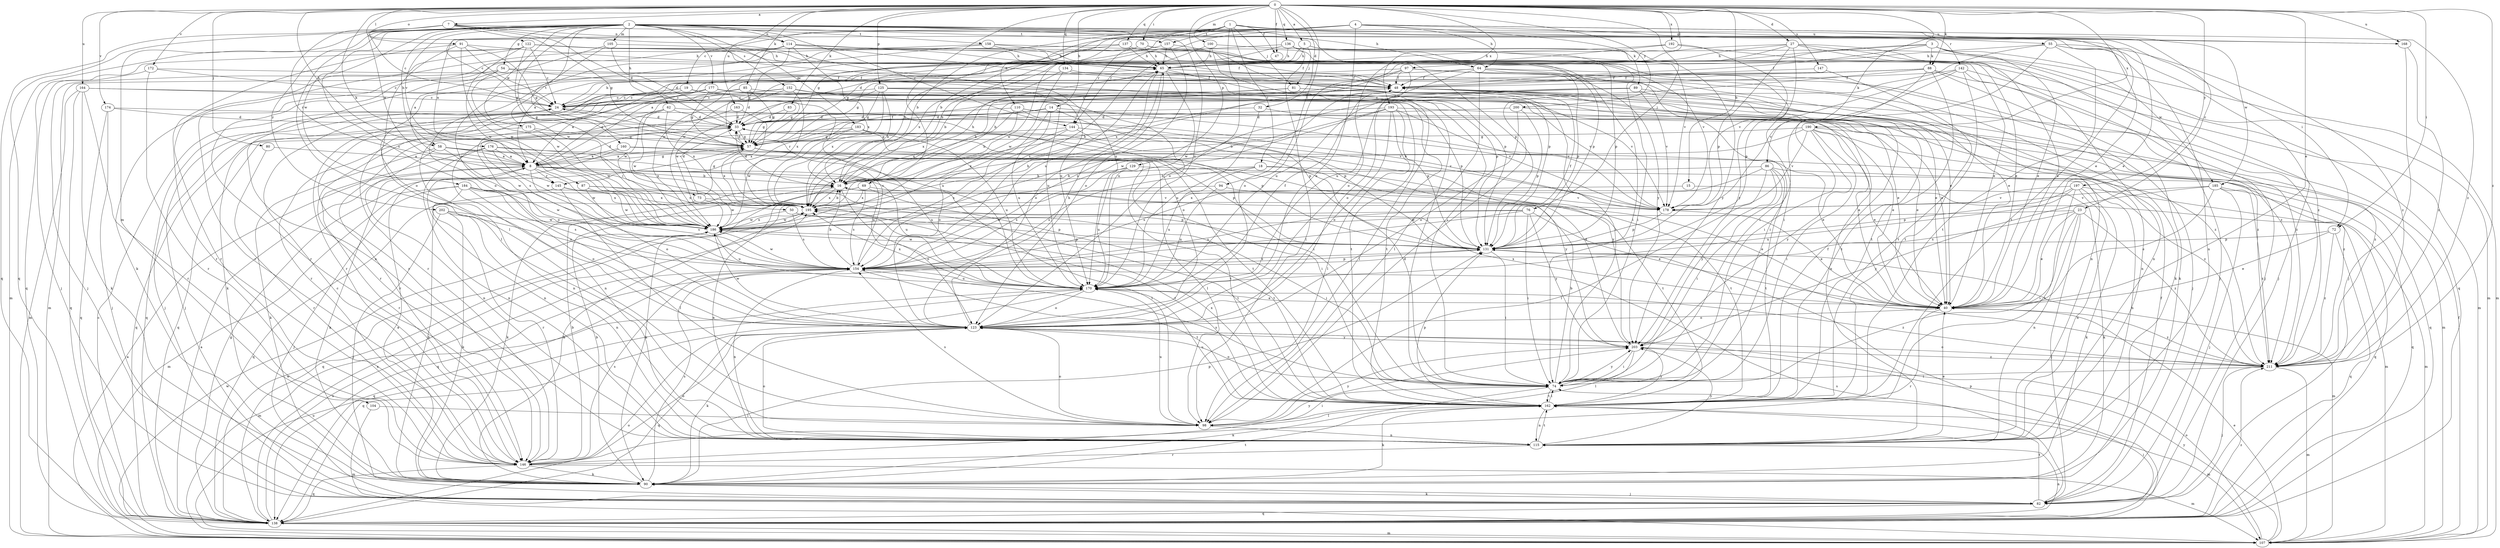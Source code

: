 strict digraph  {
0;
1;
2;
3;
4;
5;
7;
8;
14;
15;
16;
18;
19;
23;
24;
27;
32;
33;
40;
47;
48;
50;
54;
55;
57;
58;
62;
64;
65;
69;
70;
72;
73;
74;
76;
80;
81;
82;
83;
85;
86;
87;
88;
89;
90;
91;
94;
97;
98;
100;
104;
105;
107;
110;
114;
115;
122;
123;
125;
129;
131;
134;
136;
137;
138;
142;
144;
145;
146;
147;
152;
154;
157;
158;
160;
162;
163;
164;
168;
170;
172;
174;
175;
176;
177;
178;
183;
184;
185;
186;
190;
192;
193;
195;
197;
200;
202;
203;
211;
0 -> 5  [label=a];
0 -> 7  [label=a];
0 -> 14  [label=b];
0 -> 15  [label=b];
0 -> 27  [label=d];
0 -> 32  [label=d];
0 -> 40  [label=e];
0 -> 47  [label=f];
0 -> 58  [label=h];
0 -> 69  [label=i];
0 -> 70  [label=i];
0 -> 72  [label=i];
0 -> 76  [label=j];
0 -> 80  [label=j];
0 -> 83  [label=k];
0 -> 85  [label=k];
0 -> 86  [label=k];
0 -> 87  [label=k];
0 -> 88  [label=k];
0 -> 91  [label=l];
0 -> 94  [label=l];
0 -> 97  [label=l];
0 -> 100  [label=m];
0 -> 122  [label=o];
0 -> 125  [label=p];
0 -> 129  [label=p];
0 -> 134  [label=q];
0 -> 136  [label=q];
0 -> 137  [label=q];
0 -> 147  [label=s];
0 -> 163  [label=u];
0 -> 164  [label=u];
0 -> 168  [label=u];
0 -> 172  [label=v];
0 -> 174  [label=v];
0 -> 190  [label=x];
0 -> 192  [label=x];
0 -> 193  [label=x];
0 -> 197  [label=y];
0 -> 200  [label=y];
0 -> 211  [label=z];
1 -> 16  [label=b];
1 -> 18  [label=c];
1 -> 19  [label=c];
1 -> 23  [label=c];
1 -> 47  [label=f];
1 -> 81  [label=j];
1 -> 110  [label=n];
1 -> 123  [label=o];
1 -> 142  [label=r];
1 -> 144  [label=r];
1 -> 157  [label=t];
1 -> 168  [label=u];
2 -> 40  [label=e];
2 -> 50  [label=g];
2 -> 54  [label=g];
2 -> 58  [label=h];
2 -> 62  [label=h];
2 -> 64  [label=h];
2 -> 72  [label=i];
2 -> 98  [label=l];
2 -> 104  [label=m];
2 -> 105  [label=m];
2 -> 114  [label=n];
2 -> 131  [label=p];
2 -> 138  [label=q];
2 -> 144  [label=r];
2 -> 152  [label=s];
2 -> 154  [label=s];
2 -> 157  [label=t];
2 -> 158  [label=t];
2 -> 160  [label=t];
2 -> 168  [label=u];
2 -> 170  [label=u];
2 -> 175  [label=v];
2 -> 176  [label=v];
2 -> 177  [label=v];
2 -> 183  [label=w];
2 -> 184  [label=w];
2 -> 202  [label=y];
3 -> 33  [label=d];
3 -> 40  [label=e];
3 -> 48  [label=f];
3 -> 88  [label=k];
3 -> 107  [label=m];
3 -> 185  [label=w];
3 -> 195  [label=x];
4 -> 8  [label=a];
4 -> 16  [label=b];
4 -> 24  [label=c];
4 -> 55  [label=g];
4 -> 57  [label=g];
4 -> 64  [label=h];
4 -> 89  [label=k];
4 -> 123  [label=o];
4 -> 144  [label=r];
4 -> 162  [label=t];
4 -> 185  [label=w];
4 -> 195  [label=x];
4 -> 211  [label=z];
5 -> 65  [label=h];
5 -> 81  [label=j];
5 -> 107  [label=m];
5 -> 186  [label=w];
5 -> 203  [label=y];
7 -> 8  [label=a];
7 -> 24  [label=c];
7 -> 33  [label=d];
7 -> 40  [label=e];
7 -> 57  [label=g];
7 -> 114  [label=n];
7 -> 138  [label=q];
7 -> 145  [label=r];
7 -> 170  [label=u];
8 -> 16  [label=b];
8 -> 33  [label=d];
8 -> 57  [label=g];
8 -> 73  [label=i];
8 -> 90  [label=k];
8 -> 98  [label=l];
8 -> 123  [label=o];
8 -> 145  [label=r];
8 -> 170  [label=u];
8 -> 186  [label=w];
14 -> 33  [label=d];
14 -> 123  [label=o];
14 -> 131  [label=p];
14 -> 145  [label=r];
14 -> 146  [label=r];
14 -> 170  [label=u];
14 -> 178  [label=v];
15 -> 90  [label=k];
15 -> 195  [label=x];
16 -> 33  [label=d];
16 -> 65  [label=h];
16 -> 90  [label=k];
16 -> 107  [label=m];
16 -> 123  [label=o];
16 -> 195  [label=x];
18 -> 16  [label=b];
18 -> 138  [label=q];
18 -> 154  [label=s];
18 -> 162  [label=t];
18 -> 170  [label=u];
19 -> 8  [label=a];
19 -> 24  [label=c];
19 -> 57  [label=g];
19 -> 123  [label=o];
23 -> 40  [label=e];
23 -> 74  [label=i];
23 -> 82  [label=j];
23 -> 115  [label=n];
23 -> 154  [label=s];
23 -> 186  [label=w];
23 -> 211  [label=z];
24 -> 33  [label=d];
24 -> 65  [label=h];
24 -> 82  [label=j];
24 -> 138  [label=q];
27 -> 16  [label=b];
27 -> 40  [label=e];
27 -> 65  [label=h];
27 -> 82  [label=j];
27 -> 123  [label=o];
27 -> 131  [label=p];
27 -> 138  [label=q];
27 -> 203  [label=y];
32 -> 33  [label=d];
32 -> 40  [label=e];
32 -> 170  [label=u];
33 -> 57  [label=g];
33 -> 115  [label=n];
33 -> 138  [label=q];
33 -> 162  [label=t];
40 -> 123  [label=o];
40 -> 146  [label=r];
40 -> 195  [label=x];
40 -> 211  [label=z];
47 -> 57  [label=g];
47 -> 131  [label=p];
48 -> 24  [label=c];
48 -> 154  [label=s];
48 -> 162  [label=t];
50 -> 74  [label=i];
50 -> 131  [label=p];
50 -> 154  [label=s];
50 -> 186  [label=w];
54 -> 48  [label=f];
54 -> 82  [label=j];
54 -> 115  [label=n];
54 -> 170  [label=u];
54 -> 186  [label=w];
55 -> 65  [label=h];
55 -> 74  [label=i];
55 -> 82  [label=j];
55 -> 98  [label=l];
55 -> 115  [label=n];
55 -> 162  [label=t];
55 -> 211  [label=z];
57 -> 8  [label=a];
57 -> 33  [label=d];
57 -> 48  [label=f];
57 -> 98  [label=l];
57 -> 195  [label=x];
57 -> 203  [label=y];
57 -> 211  [label=z];
58 -> 8  [label=a];
58 -> 90  [label=k];
58 -> 115  [label=n];
58 -> 162  [label=t];
58 -> 170  [label=u];
58 -> 186  [label=w];
62 -> 33  [label=d];
62 -> 82  [label=j];
62 -> 123  [label=o];
62 -> 178  [label=v];
62 -> 186  [label=w];
62 -> 195  [label=x];
64 -> 48  [label=f];
64 -> 82  [label=j];
64 -> 98  [label=l];
64 -> 115  [label=n];
64 -> 131  [label=p];
64 -> 146  [label=r];
64 -> 170  [label=u];
65 -> 48  [label=f];
65 -> 74  [label=i];
65 -> 107  [label=m];
65 -> 123  [label=o];
65 -> 131  [label=p];
65 -> 154  [label=s];
65 -> 170  [label=u];
65 -> 211  [label=z];
69 -> 40  [label=e];
69 -> 90  [label=k];
69 -> 115  [label=n];
69 -> 154  [label=s];
69 -> 162  [label=t];
69 -> 195  [label=x];
70 -> 8  [label=a];
70 -> 65  [label=h];
70 -> 74  [label=i];
70 -> 131  [label=p];
70 -> 146  [label=r];
72 -> 40  [label=e];
72 -> 131  [label=p];
72 -> 138  [label=q];
72 -> 211  [label=z];
73 -> 33  [label=d];
73 -> 57  [label=g];
73 -> 131  [label=p];
73 -> 138  [label=q];
73 -> 186  [label=w];
74 -> 16  [label=b];
74 -> 33  [label=d];
74 -> 90  [label=k];
74 -> 123  [label=o];
74 -> 154  [label=s];
74 -> 162  [label=t];
74 -> 203  [label=y];
76 -> 40  [label=e];
76 -> 74  [label=i];
76 -> 138  [label=q];
76 -> 154  [label=s];
76 -> 186  [label=w];
76 -> 203  [label=y];
80 -> 8  [label=a];
80 -> 146  [label=r];
81 -> 16  [label=b];
81 -> 24  [label=c];
81 -> 40  [label=e];
81 -> 98  [label=l];
81 -> 195  [label=x];
81 -> 211  [label=z];
82 -> 48  [label=f];
82 -> 90  [label=k];
82 -> 138  [label=q];
82 -> 154  [label=s];
82 -> 162  [label=t];
83 -> 33  [label=d];
83 -> 57  [label=g];
85 -> 24  [label=c];
85 -> 33  [label=d];
85 -> 57  [label=g];
85 -> 115  [label=n];
85 -> 146  [label=r];
86 -> 16  [label=b];
86 -> 74  [label=i];
86 -> 98  [label=l];
86 -> 115  [label=n];
86 -> 154  [label=s];
86 -> 162  [label=t];
86 -> 203  [label=y];
87 -> 154  [label=s];
87 -> 162  [label=t];
87 -> 186  [label=w];
87 -> 195  [label=x];
88 -> 48  [label=f];
88 -> 57  [label=g];
88 -> 74  [label=i];
88 -> 90  [label=k];
88 -> 146  [label=r];
88 -> 162  [label=t];
88 -> 170  [label=u];
88 -> 211  [label=z];
89 -> 16  [label=b];
89 -> 24  [label=c];
89 -> 40  [label=e];
89 -> 115  [label=n];
89 -> 178  [label=v];
89 -> 186  [label=w];
90 -> 8  [label=a];
90 -> 16  [label=b];
90 -> 82  [label=j];
90 -> 131  [label=p];
90 -> 154  [label=s];
90 -> 162  [label=t];
91 -> 24  [label=c];
91 -> 57  [label=g];
91 -> 65  [label=h];
91 -> 123  [label=o];
91 -> 146  [label=r];
91 -> 186  [label=w];
94 -> 90  [label=k];
94 -> 170  [label=u];
94 -> 178  [label=v];
97 -> 16  [label=b];
97 -> 40  [label=e];
97 -> 48  [label=f];
97 -> 74  [label=i];
97 -> 90  [label=k];
97 -> 123  [label=o];
97 -> 146  [label=r];
97 -> 195  [label=x];
98 -> 74  [label=i];
98 -> 115  [label=n];
98 -> 123  [label=o];
98 -> 154  [label=s];
98 -> 170  [label=u];
98 -> 203  [label=y];
100 -> 65  [label=h];
100 -> 131  [label=p];
100 -> 154  [label=s];
100 -> 178  [label=v];
104 -> 98  [label=l];
104 -> 107  [label=m];
105 -> 8  [label=a];
105 -> 33  [label=d];
105 -> 65  [label=h];
105 -> 186  [label=w];
107 -> 8  [label=a];
107 -> 40  [label=e];
107 -> 48  [label=f];
107 -> 123  [label=o];
107 -> 170  [label=u];
107 -> 186  [label=w];
107 -> 203  [label=y];
110 -> 16  [label=b];
110 -> 33  [label=d];
110 -> 40  [label=e];
110 -> 107  [label=m];
110 -> 131  [label=p];
110 -> 195  [label=x];
114 -> 40  [label=e];
114 -> 48  [label=f];
114 -> 57  [label=g];
114 -> 65  [label=h];
114 -> 74  [label=i];
114 -> 90  [label=k];
114 -> 154  [label=s];
114 -> 195  [label=x];
115 -> 40  [label=e];
115 -> 123  [label=o];
115 -> 146  [label=r];
115 -> 162  [label=t];
115 -> 203  [label=y];
122 -> 24  [label=c];
122 -> 48  [label=f];
122 -> 57  [label=g];
122 -> 65  [label=h];
122 -> 74  [label=i];
122 -> 107  [label=m];
122 -> 138  [label=q];
122 -> 146  [label=r];
122 -> 186  [label=w];
122 -> 203  [label=y];
123 -> 65  [label=h];
123 -> 90  [label=k];
123 -> 138  [label=q];
123 -> 186  [label=w];
123 -> 203  [label=y];
125 -> 16  [label=b];
125 -> 24  [label=c];
125 -> 40  [label=e];
125 -> 57  [label=g];
125 -> 162  [label=t];
125 -> 178  [label=v];
125 -> 186  [label=w];
125 -> 195  [label=x];
129 -> 16  [label=b];
129 -> 154  [label=s];
129 -> 162  [label=t];
129 -> 170  [label=u];
131 -> 48  [label=f];
131 -> 74  [label=i];
131 -> 107  [label=m];
131 -> 154  [label=s];
131 -> 186  [label=w];
134 -> 16  [label=b];
134 -> 40  [label=e];
134 -> 48  [label=f];
134 -> 186  [label=w];
136 -> 24  [label=c];
136 -> 40  [label=e];
136 -> 65  [label=h];
136 -> 74  [label=i];
136 -> 98  [label=l];
136 -> 186  [label=w];
137 -> 8  [label=a];
137 -> 65  [label=h];
137 -> 74  [label=i];
137 -> 146  [label=r];
137 -> 178  [label=v];
138 -> 8  [label=a];
138 -> 24  [label=c];
138 -> 57  [label=g];
138 -> 74  [label=i];
138 -> 107  [label=m];
138 -> 115  [label=n];
138 -> 123  [label=o];
138 -> 131  [label=p];
138 -> 154  [label=s];
138 -> 186  [label=w];
138 -> 195  [label=x];
138 -> 211  [label=z];
142 -> 48  [label=f];
142 -> 107  [label=m];
142 -> 115  [label=n];
142 -> 131  [label=p];
142 -> 162  [label=t];
142 -> 178  [label=v];
144 -> 57  [label=g];
144 -> 154  [label=s];
144 -> 178  [label=v];
144 -> 195  [label=x];
144 -> 203  [label=y];
145 -> 90  [label=k];
145 -> 98  [label=l];
145 -> 162  [label=t];
145 -> 195  [label=x];
146 -> 16  [label=b];
146 -> 24  [label=c];
146 -> 90  [label=k];
146 -> 107  [label=m];
146 -> 123  [label=o];
146 -> 138  [label=q];
146 -> 154  [label=s];
146 -> 203  [label=y];
147 -> 48  [label=f];
147 -> 162  [label=t];
152 -> 24  [label=c];
152 -> 131  [label=p];
152 -> 146  [label=r];
152 -> 162  [label=t];
152 -> 186  [label=w];
152 -> 195  [label=x];
152 -> 211  [label=z];
154 -> 16  [label=b];
154 -> 24  [label=c];
154 -> 65  [label=h];
154 -> 115  [label=n];
154 -> 131  [label=p];
154 -> 138  [label=q];
154 -> 162  [label=t];
154 -> 170  [label=u];
154 -> 186  [label=w];
157 -> 65  [label=h];
157 -> 123  [label=o];
157 -> 131  [label=p];
157 -> 186  [label=w];
158 -> 48  [label=f];
158 -> 65  [label=h];
158 -> 98  [label=l];
158 -> 123  [label=o];
158 -> 211  [label=z];
160 -> 8  [label=a];
160 -> 115  [label=n];
160 -> 131  [label=p];
160 -> 170  [label=u];
162 -> 48  [label=f];
162 -> 74  [label=i];
162 -> 90  [label=k];
162 -> 98  [label=l];
162 -> 107  [label=m];
162 -> 115  [label=n];
162 -> 131  [label=p];
162 -> 170  [label=u];
162 -> 195  [label=x];
162 -> 203  [label=y];
163 -> 33  [label=d];
163 -> 154  [label=s];
163 -> 195  [label=x];
164 -> 24  [label=c];
164 -> 90  [label=k];
164 -> 107  [label=m];
164 -> 138  [label=q];
164 -> 146  [label=r];
164 -> 170  [label=u];
168 -> 82  [label=j];
168 -> 211  [label=z];
170 -> 40  [label=e];
170 -> 48  [label=f];
170 -> 107  [label=m];
170 -> 123  [label=o];
170 -> 138  [label=q];
170 -> 195  [label=x];
170 -> 211  [label=z];
172 -> 24  [label=c];
172 -> 48  [label=f];
172 -> 82  [label=j];
172 -> 146  [label=r];
174 -> 33  [label=d];
174 -> 74  [label=i];
174 -> 82  [label=j];
174 -> 138  [label=q];
175 -> 57  [label=g];
175 -> 138  [label=q];
175 -> 186  [label=w];
176 -> 8  [label=a];
176 -> 74  [label=i];
176 -> 115  [label=n];
176 -> 146  [label=r];
176 -> 186  [label=w];
176 -> 195  [label=x];
177 -> 8  [label=a];
177 -> 24  [label=c];
177 -> 57  [label=g];
177 -> 90  [label=k];
177 -> 170  [label=u];
177 -> 178  [label=v];
177 -> 211  [label=z];
178 -> 40  [label=e];
178 -> 131  [label=p];
183 -> 40  [label=e];
183 -> 57  [label=g];
183 -> 115  [label=n];
183 -> 131  [label=p];
183 -> 170  [label=u];
183 -> 186  [label=w];
184 -> 82  [label=j];
184 -> 107  [label=m];
184 -> 123  [label=o];
184 -> 146  [label=r];
184 -> 154  [label=s];
184 -> 178  [label=v];
184 -> 186  [label=w];
184 -> 195  [label=x];
185 -> 40  [label=e];
185 -> 82  [label=j];
185 -> 138  [label=q];
185 -> 178  [label=v];
185 -> 203  [label=y];
185 -> 211  [label=z];
186 -> 131  [label=p];
186 -> 170  [label=u];
186 -> 195  [label=x];
190 -> 16  [label=b];
190 -> 40  [label=e];
190 -> 57  [label=g];
190 -> 74  [label=i];
190 -> 138  [label=q];
190 -> 178  [label=v];
190 -> 203  [label=y];
190 -> 211  [label=z];
192 -> 65  [label=h];
192 -> 82  [label=j];
192 -> 123  [label=o];
192 -> 178  [label=v];
193 -> 16  [label=b];
193 -> 33  [label=d];
193 -> 40  [label=e];
193 -> 98  [label=l];
193 -> 123  [label=o];
193 -> 131  [label=p];
193 -> 178  [label=v];
193 -> 186  [label=w];
195 -> 16  [label=b];
195 -> 138  [label=q];
195 -> 186  [label=w];
197 -> 90  [label=k];
197 -> 107  [label=m];
197 -> 115  [label=n];
197 -> 131  [label=p];
197 -> 162  [label=t];
197 -> 170  [label=u];
197 -> 178  [label=v];
200 -> 33  [label=d];
200 -> 123  [label=o];
200 -> 131  [label=p];
200 -> 211  [label=z];
202 -> 82  [label=j];
202 -> 90  [label=k];
202 -> 115  [label=n];
202 -> 154  [label=s];
202 -> 186  [label=w];
203 -> 33  [label=d];
203 -> 74  [label=i];
203 -> 98  [label=l];
203 -> 211  [label=z];
211 -> 74  [label=i];
211 -> 82  [label=j];
211 -> 107  [label=m];
211 -> 123  [label=o];
211 -> 131  [label=p];
}
